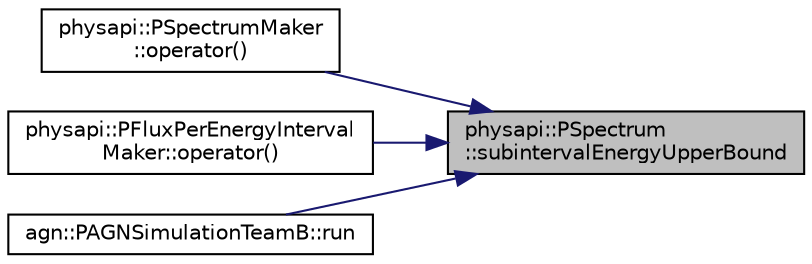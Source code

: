 digraph "physapi::PSpectrum::subintervalEnergyUpperBound"
{
 // LATEX_PDF_SIZE
  edge [fontname="Helvetica",fontsize="10",labelfontname="Helvetica",labelfontsize="10"];
  node [fontname="Helvetica",fontsize="10",shape=record];
  rankdir="RL";
  Node1 [label="physapi::PSpectrum\l::subintervalEnergyUpperBound",height=0.2,width=0.4,color="black", fillcolor="grey75", style="filled", fontcolor="black",tooltip="Get the energy upper bound of the interval determined by the index."];
  Node1 -> Node2 [dir="back",color="midnightblue",fontsize="10",style="solid"];
  Node2 [label="physapi::PSpectrumMaker\l::operator()",height=0.2,width=0.4,color="black", fillcolor="white", style="filled",URL="$classphysapi_1_1_p_spectrum_maker.html#a678cd05ad7b84469974cc19ed4c59cd6",tooltip="Make the spectrum."];
  Node1 -> Node3 [dir="back",color="midnightblue",fontsize="10",style="solid"];
  Node3 [label="physapi::PFluxPerEnergyInterval\lMaker::operator()",height=0.2,width=0.4,color="black", fillcolor="white", style="filled",URL="$classphysapi_1_1_p_flux_per_energy_interval_maker.html#ab5e0ed3a4166fc9f28b7231bb92ecbe2",tooltip="Get a flux per energyIntervals interval built from the given spectrum."];
  Node1 -> Node4 [dir="back",color="midnightblue",fontsize="10",style="solid"];
  Node4 [label="agn::PAGNSimulationTeamB::run",height=0.2,width=0.4,color="black", fillcolor="white", style="filled",URL="$classagn_1_1_p_a_g_n_simulation_team_b.html#ac731744118677ec55c1f0bd457b3e2ce",tooltip=" "];
}
